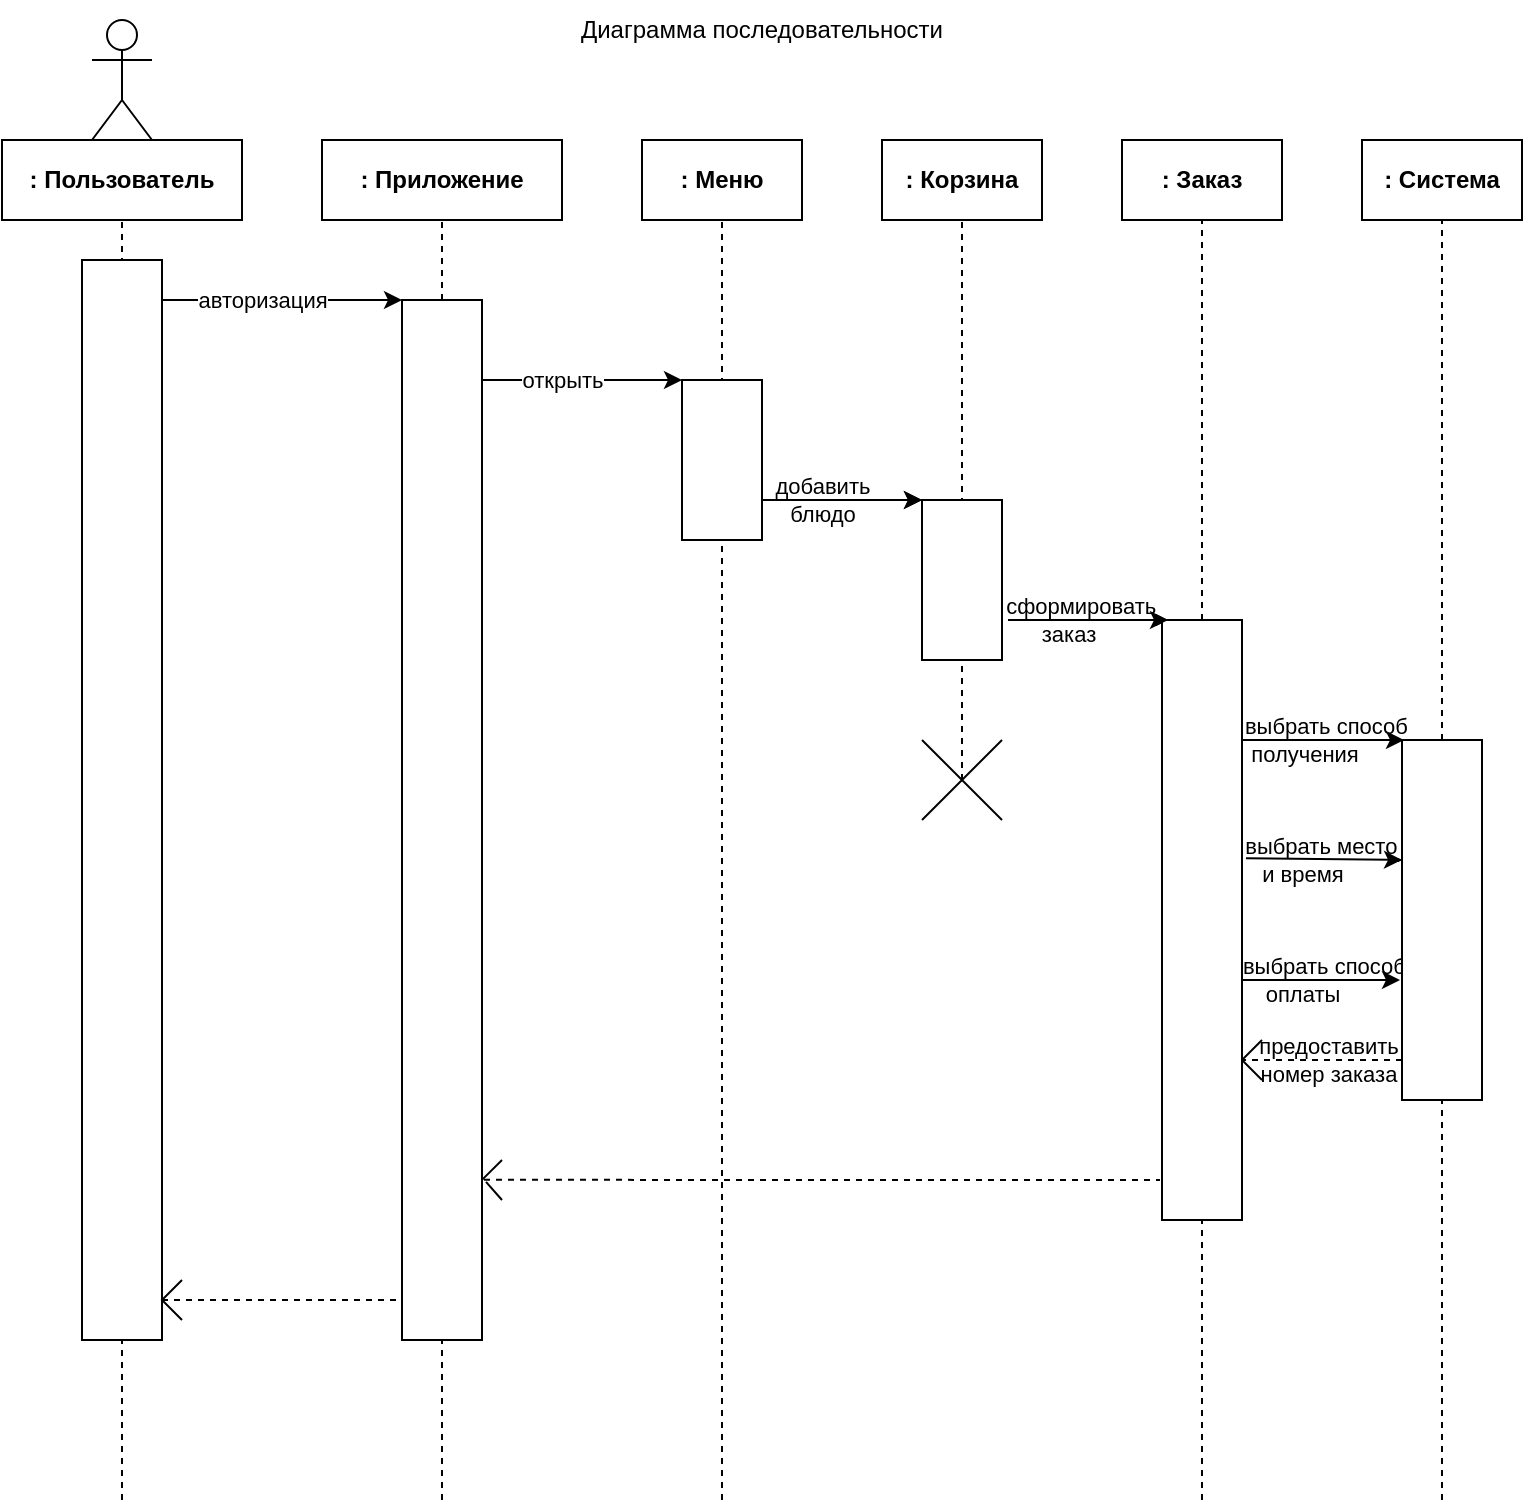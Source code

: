 <mxfile version="24.5.1" type="device">
  <diagram name="Страница — 1" id="m6XZIhxe987vXw71XmDs">
    <mxGraphModel dx="1386" dy="759" grid="1" gridSize="10" guides="1" tooltips="1" connect="1" arrows="1" fold="1" page="1" pageScale="1" pageWidth="827" pageHeight="1169" math="0" shadow="0">
      <root>
        <mxCell id="0" />
        <mxCell id="1" parent="0" />
        <mxCell id="aC4318CoW8VKNH3Du3_R-1" value="&lt;b&gt;: Пользователь&lt;/b&gt;" style="rounded=0;whiteSpace=wrap;html=1;" vertex="1" parent="1">
          <mxGeometry x="40" y="80" width="120" height="40" as="geometry" />
        </mxCell>
        <mxCell id="aC4318CoW8VKNH3Du3_R-2" value="&lt;b&gt;: Приложение&lt;/b&gt;" style="rounded=0;whiteSpace=wrap;html=1;" vertex="1" parent="1">
          <mxGeometry x="200" y="80" width="120" height="40" as="geometry" />
        </mxCell>
        <mxCell id="aC4318CoW8VKNH3Du3_R-3" value="&lt;b&gt;: Меню&lt;/b&gt;" style="rounded=0;whiteSpace=wrap;html=1;" vertex="1" parent="1">
          <mxGeometry x="360" y="80" width="80" height="40" as="geometry" />
        </mxCell>
        <mxCell id="aC4318CoW8VKNH3Du3_R-4" value="&lt;b&gt;: Система&lt;/b&gt;" style="rounded=0;whiteSpace=wrap;html=1;" vertex="1" parent="1">
          <mxGeometry x="720" y="80" width="80" height="40" as="geometry" />
        </mxCell>
        <mxCell id="aC4318CoW8VKNH3Du3_R-5" value="&lt;b&gt;: Корзина&lt;/b&gt;" style="rounded=0;whiteSpace=wrap;html=1;" vertex="1" parent="1">
          <mxGeometry x="480" y="80" width="80" height="40" as="geometry" />
        </mxCell>
        <mxCell id="aC4318CoW8VKNH3Du3_R-7" value="&lt;b&gt;: Заказ&lt;/b&gt;" style="rounded=0;whiteSpace=wrap;html=1;" vertex="1" parent="1">
          <mxGeometry x="600" y="80" width="80" height="40" as="geometry" />
        </mxCell>
        <mxCell id="aC4318CoW8VKNH3Du3_R-8" value="" style="endArrow=none;dashed=1;html=1;rounded=0;entryX=0.5;entryY=1;entryDx=0;entryDy=0;" edge="1" parent="1" target="aC4318CoW8VKNH3Du3_R-1">
          <mxGeometry width="50" height="50" relative="1" as="geometry">
            <mxPoint x="100" y="760" as="sourcePoint" />
            <mxPoint x="440" y="370" as="targetPoint" />
          </mxGeometry>
        </mxCell>
        <mxCell id="aC4318CoW8VKNH3Du3_R-9" value="" style="endArrow=none;dashed=1;html=1;rounded=0;entryX=0.5;entryY=1;entryDx=0;entryDy=0;" edge="1" parent="1" source="aC4318CoW8VKNH3Du3_R-36" target="aC4318CoW8VKNH3Du3_R-2">
          <mxGeometry width="50" height="50" relative="1" as="geometry">
            <mxPoint x="260" y="760" as="sourcePoint" />
            <mxPoint x="440" y="370" as="targetPoint" />
          </mxGeometry>
        </mxCell>
        <mxCell id="aC4318CoW8VKNH3Du3_R-10" value="" style="endArrow=none;dashed=1;html=1;rounded=0;entryX=0.5;entryY=1;entryDx=0;entryDy=0;" edge="1" parent="1" target="aC4318CoW8VKNH3Du3_R-3">
          <mxGeometry width="50" height="50" relative="1" as="geometry">
            <mxPoint x="400" y="760" as="sourcePoint" />
            <mxPoint x="440" y="370" as="targetPoint" />
          </mxGeometry>
        </mxCell>
        <mxCell id="aC4318CoW8VKNH3Du3_R-11" value="" style="endArrow=none;dashed=1;html=1;rounded=0;entryX=0.5;entryY=1;entryDx=0;entryDy=0;" edge="1" parent="1" source="aC4318CoW8VKNH3Du3_R-46" target="aC4318CoW8VKNH3Du3_R-4">
          <mxGeometry width="50" height="50" relative="1" as="geometry">
            <mxPoint x="760" y="760" as="sourcePoint" />
            <mxPoint x="440" y="370" as="targetPoint" />
          </mxGeometry>
        </mxCell>
        <mxCell id="aC4318CoW8VKNH3Du3_R-12" value="" style="endArrow=none;dashed=1;html=1;rounded=0;entryX=0.5;entryY=1;entryDx=0;entryDy=0;" edge="1" parent="1" source="aC4318CoW8VKNH3Du3_R-42" target="aC4318CoW8VKNH3Du3_R-7">
          <mxGeometry width="50" height="50" relative="1" as="geometry">
            <mxPoint x="640" y="760" as="sourcePoint" />
            <mxPoint x="440" y="370" as="targetPoint" />
          </mxGeometry>
        </mxCell>
        <mxCell id="aC4318CoW8VKNH3Du3_R-13" value="" style="endArrow=none;dashed=1;html=1;rounded=0;entryX=0.5;entryY=1;entryDx=0;entryDy=0;" edge="1" parent="1" target="aC4318CoW8VKNH3Du3_R-5">
          <mxGeometry width="50" height="50" relative="1" as="geometry">
            <mxPoint x="520" y="400" as="sourcePoint" />
            <mxPoint x="440" y="370" as="targetPoint" />
          </mxGeometry>
        </mxCell>
        <mxCell id="aC4318CoW8VKNH3Du3_R-16" value="" style="shape=umlActor;verticalLabelPosition=bottom;verticalAlign=top;html=1;outlineConnect=0;" vertex="1" parent="1">
          <mxGeometry x="85" y="20" width="30" height="60" as="geometry" />
        </mxCell>
        <mxCell id="aC4318CoW8VKNH3Du3_R-18" value="авторизация" style="endArrow=classic;html=1;rounded=0;" edge="1" parent="1">
          <mxGeometry width="50" height="50" relative="1" as="geometry">
            <mxPoint x="100" y="160" as="sourcePoint" />
            <mxPoint x="240" y="160" as="targetPoint" />
          </mxGeometry>
        </mxCell>
        <mxCell id="aC4318CoW8VKNH3Du3_R-19" value="открыть" style="endArrow=classic;html=1;rounded=0;" edge="1" parent="1">
          <mxGeometry width="50" height="50" relative="1" as="geometry">
            <mxPoint x="260" y="200" as="sourcePoint" />
            <mxPoint x="380" y="200" as="targetPoint" />
          </mxGeometry>
        </mxCell>
        <mxCell id="aC4318CoW8VKNH3Du3_R-22" value="добавить&lt;div&gt;блюдо&lt;/div&gt;" style="endArrow=classic;html=1;rounded=0;" edge="1" parent="1">
          <mxGeometry width="50" height="50" relative="1" as="geometry">
            <mxPoint x="400" y="260" as="sourcePoint" />
            <mxPoint x="500" y="260" as="targetPoint" />
          </mxGeometry>
        </mxCell>
        <mxCell id="aC4318CoW8VKNH3Du3_R-24" value="&amp;nbsp; &amp;nbsp; сформировать&lt;div&gt;заказ&lt;/div&gt;" style="endArrow=classic;html=1;rounded=0;" edge="1" parent="1">
          <mxGeometry width="50" height="50" relative="1" as="geometry">
            <mxPoint x="523" y="320" as="sourcePoint" />
            <mxPoint x="623" y="320" as="targetPoint" />
          </mxGeometry>
        </mxCell>
        <mxCell id="aC4318CoW8VKNH3Du3_R-25" value="&amp;nbsp; &amp;nbsp; &amp;nbsp; &amp;nbsp;выбрать способ&lt;div&gt;получения&lt;/div&gt;" style="endArrow=classic;html=1;rounded=0;" edge="1" parent="1">
          <mxGeometry width="50" height="50" relative="1" as="geometry">
            <mxPoint x="641" y="380" as="sourcePoint" />
            <mxPoint x="741" y="380" as="targetPoint" />
          </mxGeometry>
        </mxCell>
        <mxCell id="aC4318CoW8VKNH3Du3_R-26" value="&amp;nbsp; &amp;nbsp; &amp;nbsp; выбрать место&lt;div&gt;и время&lt;/div&gt;" style="endArrow=classic;html=1;rounded=0;" edge="1" parent="1">
          <mxGeometry width="50" height="50" relative="1" as="geometry">
            <mxPoint x="640" y="440" as="sourcePoint" />
            <mxPoint x="740" y="440" as="targetPoint" />
          </mxGeometry>
        </mxCell>
        <mxCell id="aC4318CoW8VKNH3Du3_R-27" value="&amp;nbsp; &amp;nbsp; &amp;nbsp; &amp;nbsp;выбрать способ&lt;div&gt;оплаты&lt;/div&gt;" style="endArrow=classic;html=1;rounded=0;" edge="1" parent="1">
          <mxGeometry width="50" height="50" relative="1" as="geometry">
            <mxPoint x="640" y="500" as="sourcePoint" />
            <mxPoint x="740" y="500" as="targetPoint" />
          </mxGeometry>
        </mxCell>
        <mxCell id="aC4318CoW8VKNH3Du3_R-29" value="предоставить&lt;div&gt;номер заказа&lt;/div&gt;" style="endArrow=none;dashed=1;html=1;rounded=0;" edge="1" parent="1">
          <mxGeometry width="50" height="50" relative="1" as="geometry">
            <mxPoint x="653" y="540" as="sourcePoint" />
            <mxPoint x="753" y="540" as="targetPoint" />
          </mxGeometry>
        </mxCell>
        <mxCell id="aC4318CoW8VKNH3Du3_R-32" value="" style="rounded=0;whiteSpace=wrap;html=1;" vertex="1" parent="1">
          <mxGeometry x="80" y="140" width="40" height="540" as="geometry" />
        </mxCell>
        <mxCell id="aC4318CoW8VKNH3Du3_R-33" value="" style="endArrow=none;html=1;rounded=0;" edge="1" parent="1">
          <mxGeometry width="50" height="50" relative="1" as="geometry">
            <mxPoint x="660" y="540" as="sourcePoint" />
            <mxPoint x="670" y="530" as="targetPoint" />
          </mxGeometry>
        </mxCell>
        <mxCell id="aC4318CoW8VKNH3Du3_R-35" value="" style="endArrow=none;html=1;rounded=0;" edge="1" parent="1">
          <mxGeometry width="50" height="50" relative="1" as="geometry">
            <mxPoint x="660" y="540" as="sourcePoint" />
            <mxPoint x="670" y="550" as="targetPoint" />
          </mxGeometry>
        </mxCell>
        <mxCell id="aC4318CoW8VKNH3Du3_R-37" value="" style="endArrow=none;dashed=1;html=1;rounded=0;entryX=0.5;entryY=1;entryDx=0;entryDy=0;" edge="1" parent="1" target="aC4318CoW8VKNH3Du3_R-36">
          <mxGeometry width="50" height="50" relative="1" as="geometry">
            <mxPoint x="260" y="760" as="sourcePoint" />
            <mxPoint x="260" y="120" as="targetPoint" />
          </mxGeometry>
        </mxCell>
        <mxCell id="aC4318CoW8VKNH3Du3_R-36" value="" style="rounded=0;whiteSpace=wrap;html=1;" vertex="1" parent="1">
          <mxGeometry x="240" y="160" width="40" height="520" as="geometry" />
        </mxCell>
        <mxCell id="aC4318CoW8VKNH3Du3_R-40" value="" style="rounded=0;whiteSpace=wrap;html=1;" vertex="1" parent="1">
          <mxGeometry x="380" y="200" width="40" height="80" as="geometry" />
        </mxCell>
        <mxCell id="aC4318CoW8VKNH3Du3_R-41" value="" style="rounded=0;whiteSpace=wrap;html=1;" vertex="1" parent="1">
          <mxGeometry x="500" y="260" width="40" height="80" as="geometry" />
        </mxCell>
        <mxCell id="aC4318CoW8VKNH3Du3_R-43" value="" style="endArrow=none;dashed=1;html=1;rounded=0;entryX=0.5;entryY=1;entryDx=0;entryDy=0;" edge="1" parent="1" target="aC4318CoW8VKNH3Du3_R-42">
          <mxGeometry width="50" height="50" relative="1" as="geometry">
            <mxPoint x="640" y="760" as="sourcePoint" />
            <mxPoint x="640" y="120" as="targetPoint" />
          </mxGeometry>
        </mxCell>
        <mxCell id="aC4318CoW8VKNH3Du3_R-42" value="" style="rounded=0;whiteSpace=wrap;html=1;" vertex="1" parent="1">
          <mxGeometry x="620" y="320" width="40" height="300" as="geometry" />
        </mxCell>
        <mxCell id="aC4318CoW8VKNH3Du3_R-44" value="" style="endArrow=none;html=1;rounded=0;" edge="1" parent="1">
          <mxGeometry width="50" height="50" relative="1" as="geometry">
            <mxPoint x="500" y="420" as="sourcePoint" />
            <mxPoint x="540" y="380" as="targetPoint" />
          </mxGeometry>
        </mxCell>
        <mxCell id="aC4318CoW8VKNH3Du3_R-45" value="" style="endArrow=none;html=1;rounded=0;" edge="1" parent="1">
          <mxGeometry width="50" height="50" relative="1" as="geometry">
            <mxPoint x="540" y="420" as="sourcePoint" />
            <mxPoint x="500" y="380" as="targetPoint" />
          </mxGeometry>
        </mxCell>
        <mxCell id="aC4318CoW8VKNH3Du3_R-47" value="" style="endArrow=none;dashed=1;html=1;rounded=0;entryX=0.5;entryY=1;entryDx=0;entryDy=0;" edge="1" parent="1" target="aC4318CoW8VKNH3Du3_R-46">
          <mxGeometry width="50" height="50" relative="1" as="geometry">
            <mxPoint x="760" y="760" as="sourcePoint" />
            <mxPoint x="760" y="120" as="targetPoint" />
          </mxGeometry>
        </mxCell>
        <mxCell id="aC4318CoW8VKNH3Du3_R-46" value="" style="rounded=0;whiteSpace=wrap;html=1;" vertex="1" parent="1">
          <mxGeometry x="740" y="380" width="40" height="180" as="geometry" />
        </mxCell>
        <mxCell id="aC4318CoW8VKNH3Du3_R-50" value="" style="endArrow=none;dashed=1;html=1;rounded=0;exitX=1.025;exitY=0.846;exitDx=0;exitDy=0;exitPerimeter=0;" edge="1" parent="1" source="aC4318CoW8VKNH3Du3_R-36">
          <mxGeometry width="50" height="50" relative="1" as="geometry">
            <mxPoint x="390" y="420" as="sourcePoint" />
            <mxPoint x="619" y="600" as="targetPoint" />
          </mxGeometry>
        </mxCell>
        <mxCell id="aC4318CoW8VKNH3Du3_R-51" value="" style="endArrow=none;dashed=1;html=1;rounded=0;exitX=1;exitY=0.963;exitDx=0;exitDy=0;exitPerimeter=0;" edge="1" parent="1" source="aC4318CoW8VKNH3Du3_R-32">
          <mxGeometry width="50" height="50" relative="1" as="geometry">
            <mxPoint x="390" y="420" as="sourcePoint" />
            <mxPoint x="240" y="660" as="targetPoint" />
          </mxGeometry>
        </mxCell>
        <mxCell id="aC4318CoW8VKNH3Du3_R-52" value="" style="endArrow=none;html=1;rounded=0;exitX=1;exitY=0.846;exitDx=0;exitDy=0;exitPerimeter=0;" edge="1" parent="1" source="aC4318CoW8VKNH3Du3_R-36">
          <mxGeometry width="50" height="50" relative="1" as="geometry">
            <mxPoint x="300" y="620" as="sourcePoint" />
            <mxPoint x="290" y="590" as="targetPoint" />
          </mxGeometry>
        </mxCell>
        <mxCell id="aC4318CoW8VKNH3Du3_R-53" value="" style="endArrow=none;html=1;rounded=0;entryX=1.05;entryY=0.848;entryDx=0;entryDy=0;entryPerimeter=0;" edge="1" parent="1" target="aC4318CoW8VKNH3Du3_R-36">
          <mxGeometry width="50" height="50" relative="1" as="geometry">
            <mxPoint x="290" y="610" as="sourcePoint" />
            <mxPoint x="300" y="630" as="targetPoint" />
          </mxGeometry>
        </mxCell>
        <mxCell id="aC4318CoW8VKNH3Du3_R-54" value="" style="endArrow=none;html=1;rounded=0;" edge="1" parent="1">
          <mxGeometry width="50" height="50" relative="1" as="geometry">
            <mxPoint x="130" y="670" as="sourcePoint" />
            <mxPoint x="130" y="650" as="targetPoint" />
            <Array as="points">
              <mxPoint x="120" y="660" />
            </Array>
          </mxGeometry>
        </mxCell>
        <mxCell id="aC4318CoW8VKNH3Du3_R-55" value="" style="endArrow=classic;html=1;rounded=0;exitX=1;exitY=0.75;exitDx=0;exitDy=0;entryX=0;entryY=0;entryDx=0;entryDy=0;" edge="1" parent="1" source="aC4318CoW8VKNH3Du3_R-40" target="aC4318CoW8VKNH3Du3_R-41">
          <mxGeometry width="50" height="50" relative="1" as="geometry">
            <mxPoint x="390" y="420" as="sourcePoint" />
            <mxPoint x="440" y="370" as="targetPoint" />
          </mxGeometry>
        </mxCell>
        <mxCell id="aC4318CoW8VKNH3Du3_R-56" value="" style="endArrow=classic;html=1;rounded=0;entryX=0;entryY=0;entryDx=0;entryDy=0;" edge="1" parent="1">
          <mxGeometry width="50" height="50" relative="1" as="geometry">
            <mxPoint x="543" y="320" as="sourcePoint" />
            <mxPoint x="623" y="320" as="targetPoint" />
          </mxGeometry>
        </mxCell>
        <mxCell id="aC4318CoW8VKNH3Du3_R-57" value="" style="endArrow=classic;html=1;rounded=0;entryX=0;entryY=0;entryDx=0;entryDy=0;" edge="1" parent="1">
          <mxGeometry width="50" height="50" relative="1" as="geometry">
            <mxPoint x="660" y="380" as="sourcePoint" />
            <mxPoint x="741" y="380" as="targetPoint" />
          </mxGeometry>
        </mxCell>
        <mxCell id="aC4318CoW8VKNH3Du3_R-58" value="" style="endArrow=classic;html=1;rounded=0;exitX=1.05;exitY=0.397;exitDx=0;exitDy=0;exitPerimeter=0;" edge="1" parent="1" source="aC4318CoW8VKNH3Du3_R-42">
          <mxGeometry width="50" height="50" relative="1" as="geometry">
            <mxPoint x="670" y="440" as="sourcePoint" />
            <mxPoint x="740" y="440" as="targetPoint" />
          </mxGeometry>
        </mxCell>
        <mxCell id="aC4318CoW8VKNH3Du3_R-59" value="" style="endArrow=classic;html=1;rounded=0;" edge="1" parent="1">
          <mxGeometry width="50" height="50" relative="1" as="geometry">
            <mxPoint x="660" y="500" as="sourcePoint" />
            <mxPoint x="739" y="500" as="targetPoint" />
          </mxGeometry>
        </mxCell>
        <mxCell id="aC4318CoW8VKNH3Du3_R-62" value="" style="endArrow=none;dashed=1;html=1;rounded=0;exitX=0;exitY=0.889;exitDx=0;exitDy=0;exitPerimeter=0;" edge="1" parent="1" source="aC4318CoW8VKNH3Du3_R-46">
          <mxGeometry width="50" height="50" relative="1" as="geometry">
            <mxPoint x="390" y="420" as="sourcePoint" />
            <mxPoint x="670" y="540" as="targetPoint" />
          </mxGeometry>
        </mxCell>
        <mxCell id="aC4318CoW8VKNH3Du3_R-63" value="Диаграмма последовательности" style="text;html=1;align=center;verticalAlign=middle;whiteSpace=wrap;rounded=0;" vertex="1" parent="1">
          <mxGeometry x="320" y="10" width="200" height="30" as="geometry" />
        </mxCell>
      </root>
    </mxGraphModel>
  </diagram>
</mxfile>
